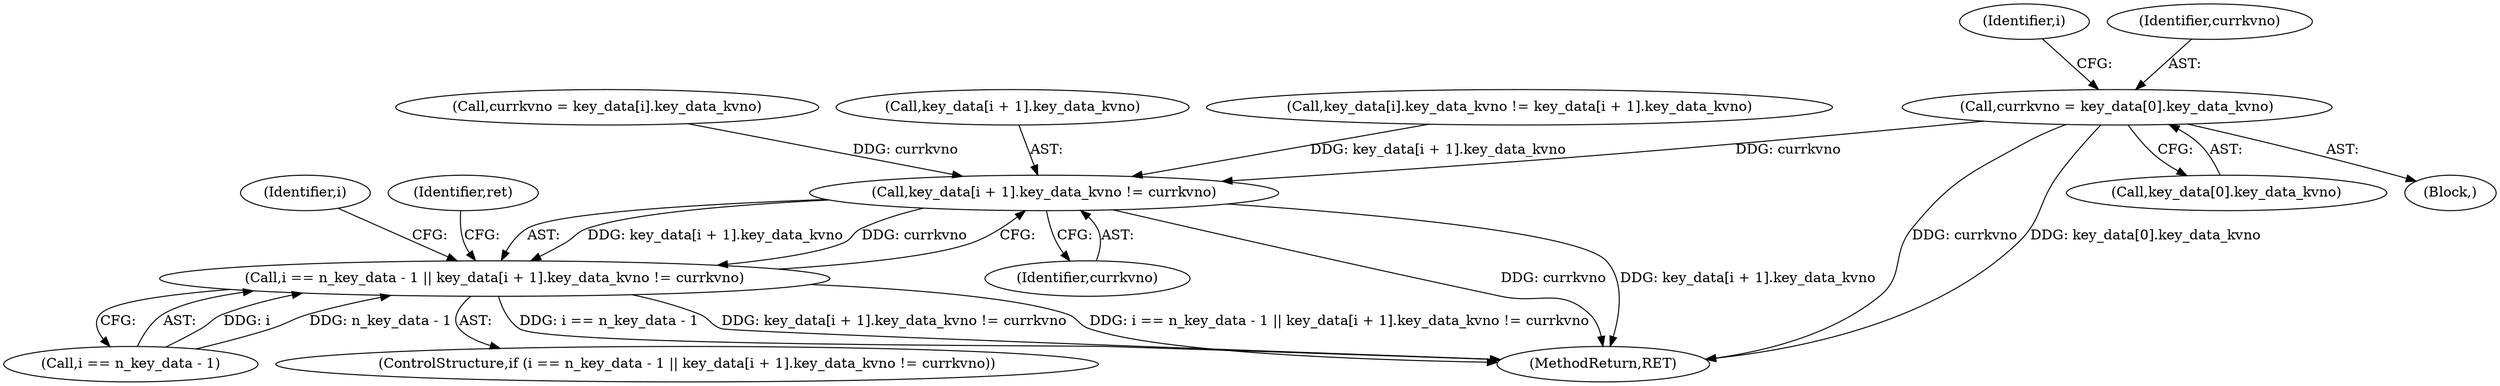 digraph "0_krb5_dc7ed55c689d57de7f7408b34631bf06fec9dab1@array" {
"1000266" [label="(Call,currkvno = key_data[0].key_data_kvno)"];
"1000287" [label="(Call,key_data[i + 1].key_data_kvno != currkvno)"];
"1000281" [label="(Call,i == n_key_data - 1 || key_data[i + 1].key_data_kvno != currkvno)"];
"1000359" [label="(Call,currkvno = key_data[i].key_data_kvno)"];
"1000281" [label="(Call,i == n_key_data - 1 || key_data[i + 1].key_data_kvno != currkvno)"];
"1000274" [label="(Identifier,i)"];
"1000266" [label="(Call,currkvno = key_data[0].key_data_kvno)"];
"1000295" [label="(Identifier,currkvno)"];
"1000287" [label="(Call,key_data[i + 1].key_data_kvno != currkvno)"];
"1000288" [label="(Call,key_data[i + 1].key_data_kvno)"];
"1000410" [label="(MethodReturn,RET)"];
"1000277" [label="(Identifier,i)"];
"1000282" [label="(Call,i == n_key_data - 1)"];
"1000268" [label="(Call,key_data[0].key_data_kvno)"];
"1000219" [label="(Call,key_data[i].key_data_kvno != key_data[i + 1].key_data_kvno)"];
"1000299" [label="(Identifier,ret)"];
"1000262" [label="(Block,)"];
"1000280" [label="(ControlStructure,if (i == n_key_data - 1 || key_data[i + 1].key_data_kvno != currkvno))"];
"1000267" [label="(Identifier,currkvno)"];
"1000266" -> "1000262"  [label="AST: "];
"1000266" -> "1000268"  [label="CFG: "];
"1000267" -> "1000266"  [label="AST: "];
"1000268" -> "1000266"  [label="AST: "];
"1000274" -> "1000266"  [label="CFG: "];
"1000266" -> "1000410"  [label="DDG: currkvno"];
"1000266" -> "1000410"  [label="DDG: key_data[0].key_data_kvno"];
"1000266" -> "1000287"  [label="DDG: currkvno"];
"1000287" -> "1000281"  [label="AST: "];
"1000287" -> "1000295"  [label="CFG: "];
"1000288" -> "1000287"  [label="AST: "];
"1000295" -> "1000287"  [label="AST: "];
"1000281" -> "1000287"  [label="CFG: "];
"1000287" -> "1000410"  [label="DDG: currkvno"];
"1000287" -> "1000410"  [label="DDG: key_data[i + 1].key_data_kvno"];
"1000287" -> "1000281"  [label="DDG: key_data[i + 1].key_data_kvno"];
"1000287" -> "1000281"  [label="DDG: currkvno"];
"1000219" -> "1000287"  [label="DDG: key_data[i + 1].key_data_kvno"];
"1000359" -> "1000287"  [label="DDG: currkvno"];
"1000281" -> "1000280"  [label="AST: "];
"1000281" -> "1000282"  [label="CFG: "];
"1000282" -> "1000281"  [label="AST: "];
"1000299" -> "1000281"  [label="CFG: "];
"1000277" -> "1000281"  [label="CFG: "];
"1000281" -> "1000410"  [label="DDG: i == n_key_data - 1"];
"1000281" -> "1000410"  [label="DDG: key_data[i + 1].key_data_kvno != currkvno"];
"1000281" -> "1000410"  [label="DDG: i == n_key_data - 1 || key_data[i + 1].key_data_kvno != currkvno"];
"1000282" -> "1000281"  [label="DDG: i"];
"1000282" -> "1000281"  [label="DDG: n_key_data - 1"];
}
